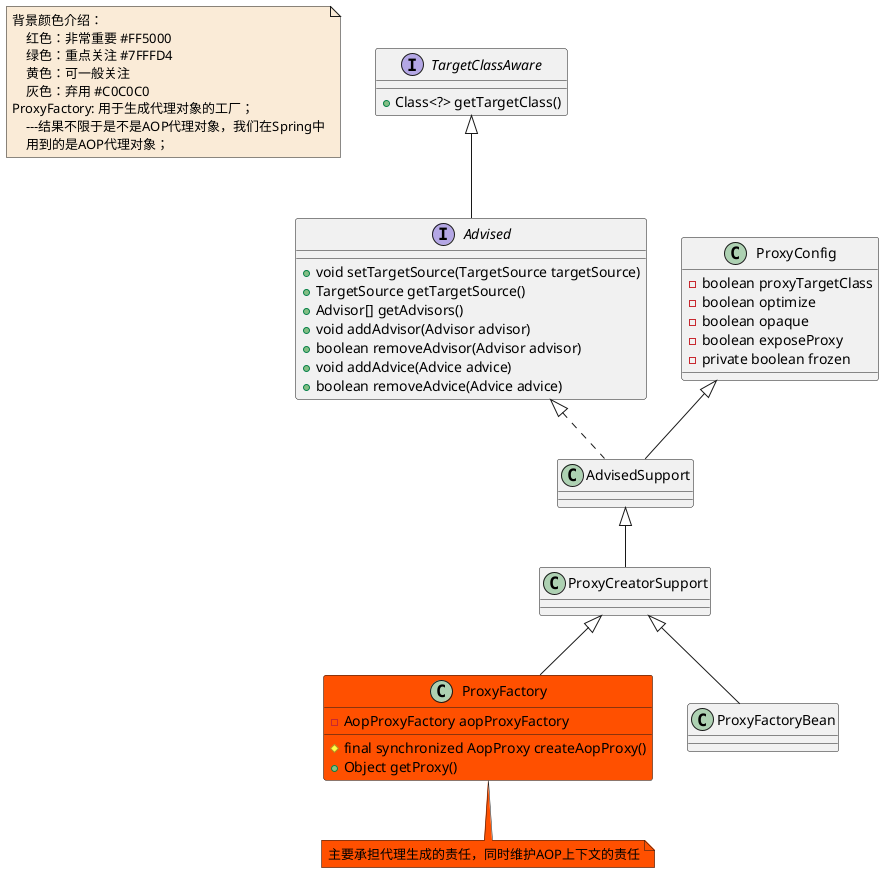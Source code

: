 @startuml

note  as N1 #FAEBD7
    背景颜色介绍：
        红色：非常重要 #FF5000
        绿色：重点关注 #7FFFD4
        黄色：可一般关注
        灰色：弃用 #C0C0C0
    ProxyFactory: 用于生成代理对象的工厂；
        ---结果不限于是不是AOP代理对象，我们在Spring中
        用到的是AOP代理对象；
end note

interface TargetClassAware
TargetClassAware : +Class<?> getTargetClass()
interface Advised
Advised : +void setTargetSource(TargetSource targetSource)
Advised : +TargetSource getTargetSource()
Advised : +Advisor[] getAdvisors()
Advised : +void addAdvisor(Advisor advisor)
Advised : +boolean removeAdvisor(Advisor advisor)
Advised : +void addAdvice(Advice advice)
Advised : +boolean removeAdvice(Advice advice)
class AdvisedSupport
class ProxyCreatorSupport
class ProxyFactory #FF5000
ProxyFactory : -AopProxyFactory aopProxyFactory
ProxyFactory : #final synchronized AopProxy createAopProxy()
ProxyFactory : +Object getProxy()
note bottom #FF5000: 主要承担代理生成的责任，同时维护AOP上下文的责任
class ProxyFactoryBean


class ProxyConfig
ProxyConfig : -boolean proxyTargetClass
ProxyConfig : -boolean optimize
ProxyConfig : -boolean opaque
ProxyConfig : -boolean exposeProxy
ProxyConfig : -private boolean frozen



Advised <|.. AdvisedSupport

AdvisedSupport <|-- ProxyCreatorSupport

ProxyCreatorSupport <|-- ProxyFactory
ProxyCreatorSupport <|-- ProxyFactoryBean

ProxyConfig <|-- AdvisedSupport

TargetClassAware <|-- Advised



@enduml